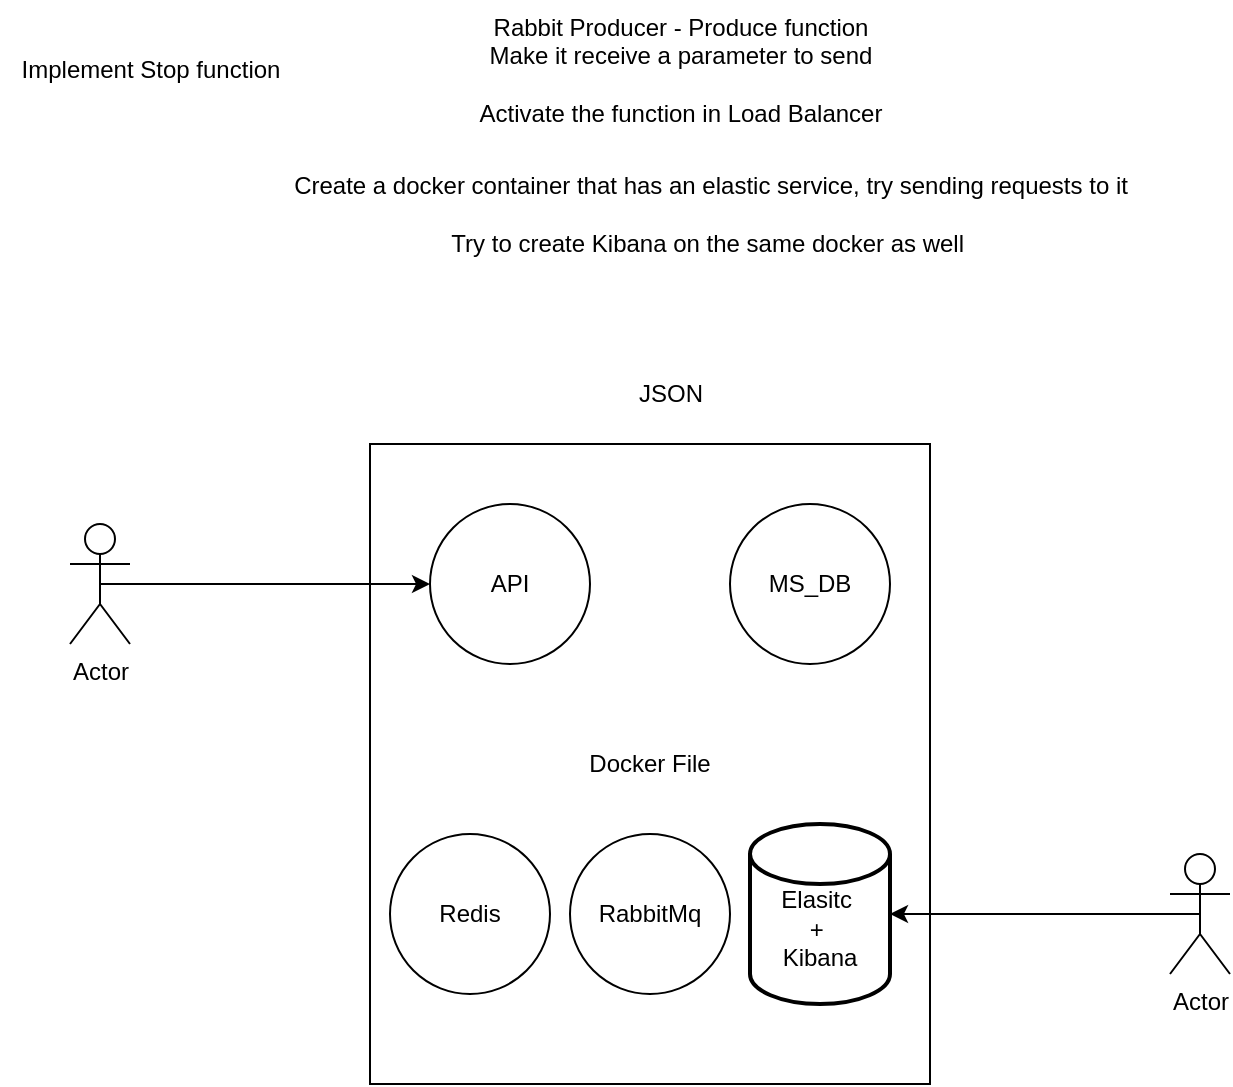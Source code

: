 <mxfile version="21.7.2" type="github" pages="8">
  <diagram id="xsvHOerj5issGatHpZT5" name="Workflow">
    <mxGraphModel dx="954" dy="517" grid="1" gridSize="10" guides="1" tooltips="1" connect="1" arrows="1" fold="1" page="1" pageScale="1" pageWidth="850" pageHeight="1100" math="0" shadow="0">
      <root>
        <mxCell id="0" />
        <mxCell id="1" parent="0" />
        <mxCell id="PLNEJdDWaDKpQb-ZOKgj-1" value="Implement Stop function" style="text;html=1;align=center;verticalAlign=middle;resizable=0;points=[];autosize=1;strokeColor=none;fillColor=none;" parent="1" vertex="1">
          <mxGeometry x="55" y="38" width="150" height="30" as="geometry" />
        </mxCell>
        <mxCell id="UiyyOWNBt2xxmdsC-k5m-1" value="Rabbit Producer - Produce function&lt;br&gt;Make it receive a parameter to send&lt;br&gt;&lt;br&gt;Activate the function in Load Balancer" style="text;html=1;align=center;verticalAlign=middle;resizable=0;points=[];autosize=1;strokeColor=none;fillColor=none;" parent="1" vertex="1">
          <mxGeometry x="285" y="18" width="220" height="70" as="geometry" />
        </mxCell>
        <mxCell id="UiyyOWNBt2xxmdsC-k5m-2" value="Create a docker container that has an elastic service, try sending requests to it&lt;br&gt;&lt;br&gt;Try to create Kibana on the same docker as well&amp;nbsp;" style="text;html=1;align=center;verticalAlign=middle;resizable=0;points=[];autosize=1;strokeColor=none;fillColor=none;" parent="1" vertex="1">
          <mxGeometry x="190" y="95" width="440" height="60" as="geometry" />
        </mxCell>
        <mxCell id="UiyyOWNBt2xxmdsC-k5m-3" value="Docker File" style="rounded=0;whiteSpace=wrap;html=1;" parent="1" vertex="1">
          <mxGeometry x="240" y="240" width="280" height="320" as="geometry" />
        </mxCell>
        <mxCell id="UiyyOWNBt2xxmdsC-k5m-4" value="API" style="ellipse;whiteSpace=wrap;html=1;aspect=fixed;" parent="1" vertex="1">
          <mxGeometry x="270" y="270" width="80" height="80" as="geometry" />
        </mxCell>
        <mxCell id="UiyyOWNBt2xxmdsC-k5m-5" value="MS_DB" style="ellipse;whiteSpace=wrap;html=1;" parent="1" vertex="1">
          <mxGeometry x="420" y="270" width="80" height="80" as="geometry" />
        </mxCell>
        <mxCell id="UiyyOWNBt2xxmdsC-k5m-6" value="Redis" style="ellipse;whiteSpace=wrap;html=1;aspect=fixed;" parent="1" vertex="1">
          <mxGeometry x="250" y="435" width="80" height="80" as="geometry" />
        </mxCell>
        <mxCell id="UiyyOWNBt2xxmdsC-k5m-7" value="RabbitMq" style="ellipse;whiteSpace=wrap;html=1;aspect=fixed;" parent="1" vertex="1">
          <mxGeometry x="340" y="435" width="80" height="80" as="geometry" />
        </mxCell>
        <mxCell id="UiyyOWNBt2xxmdsC-k5m-9" value="&lt;br&gt;Elasitc&amp;nbsp;&lt;br&gt;+&amp;nbsp;&lt;br&gt;Kibana" style="strokeWidth=2;html=1;shape=mxgraph.flowchart.database;whiteSpace=wrap;" parent="1" vertex="1">
          <mxGeometry x="430" y="430" width="70" height="90" as="geometry" />
        </mxCell>
        <mxCell id="UiyyOWNBt2xxmdsC-k5m-10" value="Actor" style="shape=umlActor;verticalLabelPosition=bottom;verticalAlign=top;html=1;outlineConnect=0;" parent="1" vertex="1">
          <mxGeometry x="90" y="280" width="30" height="60" as="geometry" />
        </mxCell>
        <mxCell id="UiyyOWNBt2xxmdsC-k5m-11" value="" style="endArrow=classic;html=1;rounded=0;entryX=0;entryY=0.5;entryDx=0;entryDy=0;" parent="1" target="UiyyOWNBt2xxmdsC-k5m-4" edge="1">
          <mxGeometry width="50" height="50" relative="1" as="geometry">
            <mxPoint x="105" y="310" as="sourcePoint" />
            <mxPoint x="450" y="330" as="targetPoint" />
          </mxGeometry>
        </mxCell>
        <mxCell id="UiyyOWNBt2xxmdsC-k5m-13" value="" style="endArrow=classic;html=1;rounded=0;entryX=1;entryY=0.5;entryDx=0;entryDy=0;entryPerimeter=0;exitX=0.5;exitY=0.5;exitDx=0;exitDy=0;exitPerimeter=0;" parent="1" source="UiyyOWNBt2xxmdsC-k5m-14" target="UiyyOWNBt2xxmdsC-k5m-9" edge="1">
          <mxGeometry width="50" height="50" relative="1" as="geometry">
            <mxPoint x="650" y="470" as="sourcePoint" />
            <mxPoint x="450" y="330" as="targetPoint" />
          </mxGeometry>
        </mxCell>
        <mxCell id="UiyyOWNBt2xxmdsC-k5m-14" value="Actor" style="shape=umlActor;verticalLabelPosition=bottom;verticalAlign=top;html=1;outlineConnect=0;" parent="1" vertex="1">
          <mxGeometry x="640" y="445" width="30" height="60" as="geometry" />
        </mxCell>
        <mxCell id="CS-IZmLpS_k18kX6BdnD-1" value="JSON" style="text;html=1;align=center;verticalAlign=middle;resizable=0;points=[];autosize=1;strokeColor=none;fillColor=none;" parent="1" vertex="1">
          <mxGeometry x="360" y="200" width="60" height="30" as="geometry" />
        </mxCell>
      </root>
    </mxGraphModel>
  </diagram>
  <diagram id="R2lEEEUBdFMjLlhIrx00" name="General Architecture">
    <mxGraphModel dx="954" dy="517" grid="1" gridSize="10" guides="1" tooltips="1" connect="1" arrows="1" fold="1" page="1" pageScale="1" pageWidth="850" pageHeight="1100" math="0" shadow="0" extFonts="Permanent Marker^https://fonts.googleapis.com/css?family=Permanent+Marker">
      <root>
        <mxCell id="0" />
        <mxCell id="1" parent="0" />
        <mxCell id="rQFfe7TnXv0fW4QJecJ0-2" value="" style="endArrow=classic;html=1;rounded=0;entryX=0.5;entryY=0;entryDx=0;entryDy=0;entryPerimeter=0;" parent="1" target="rQFfe7TnXv0fW4QJecJ0-56" edge="1">
          <mxGeometry width="50" height="50" relative="1" as="geometry">
            <mxPoint x="420" y="80" as="sourcePoint" />
            <mxPoint x="420" y="160" as="targetPoint" />
          </mxGeometry>
        </mxCell>
        <mxCell id="rQFfe7TnXv0fW4QJecJ0-3" value="Receive REST requests from user" style="text;html=1;align=center;verticalAlign=middle;resizable=0;points=[];autosize=1;strokeColor=none;fillColor=none;" parent="1" vertex="1">
          <mxGeometry x="315" y="50" width="210" height="30" as="geometry" />
        </mxCell>
        <mxCell id="rQFfe7TnXv0fW4QJecJ0-6" value="Using Redis Queue" style="rounded=0;whiteSpace=wrap;html=1;" parent="1" vertex="1">
          <mxGeometry x="120" y="400" width="120" height="60" as="geometry" />
        </mxCell>
        <mxCell id="rQFfe7TnXv0fW4QJecJ0-7" value="Using RabbitMQ" style="rounded=0;whiteSpace=wrap;html=1;" parent="1" vertex="1">
          <mxGeometry x="600" y="400" width="120" height="60" as="geometry" />
        </mxCell>
        <mxCell id="rQFfe7TnXv0fW4QJecJ0-11" value="" style="endArrow=classic;html=1;rounded=0;exitX=0.5;exitY=1;exitDx=0;exitDy=0;entryX=0.5;entryY=0;entryDx=0;entryDy=0;exitPerimeter=0;" parent="1" source="rQFfe7TnXv0fW4QJecJ0-56" target="rQFfe7TnXv0fW4QJecJ0-6" edge="1">
          <mxGeometry width="50" height="50" relative="1" as="geometry">
            <mxPoint x="420" y="270" as="sourcePoint" />
            <mxPoint x="210" y="130" as="targetPoint" />
          </mxGeometry>
        </mxCell>
        <mxCell id="rQFfe7TnXv0fW4QJecJ0-12" value="" style="endArrow=classic;html=1;rounded=0;exitX=0.5;exitY=1;exitDx=0;exitDy=0;entryX=0.5;entryY=0;entryDx=0;entryDy=0;exitPerimeter=0;" parent="1" source="rQFfe7TnXv0fW4QJecJ0-56" target="rQFfe7TnXv0fW4QJecJ0-7" edge="1">
          <mxGeometry width="50" height="50" relative="1" as="geometry">
            <mxPoint x="420" y="270" as="sourcePoint" />
            <mxPoint x="120" y="220" as="targetPoint" />
          </mxGeometry>
        </mxCell>
        <mxCell id="rQFfe7TnXv0fW4QJecJ0-18" value="Elastic" style="shape=cylinder3;whiteSpace=wrap;html=1;boundedLbl=1;backgroundOutline=1;size=15;" parent="1" vertex="1">
          <mxGeometry x="392.5" y="840" width="95" height="150" as="geometry" />
        </mxCell>
        <mxCell id="rQFfe7TnXv0fW4QJecJ0-45" value="" style="endArrow=classic;html=1;rounded=0;entryX=0.5;entryY=0;entryDx=0;entryDy=0;entryPerimeter=0;exitX=0.5;exitY=1;exitDx=0;exitDy=0;startArrow=none;" parent="1" source="rQFfe7TnXv0fW4QJecJ0-52" target="rQFfe7TnXv0fW4QJecJ0-18" edge="1">
          <mxGeometry width="50" height="50" relative="1" as="geometry">
            <mxPoint x="500" y="790" as="sourcePoint" />
            <mxPoint x="600" y="820" as="targetPoint" />
          </mxGeometry>
        </mxCell>
        <mxCell id="jcfnj_XTG3l9BFHldg0O-1" value="Using REST" style="edgeLabel;html=1;align=center;verticalAlign=middle;resizable=0;points=[];" vertex="1" connectable="0" parent="rQFfe7TnXv0fW4QJecJ0-45">
          <mxGeometry x="-0.023" y="2" relative="1" as="geometry">
            <mxPoint as="offset" />
          </mxGeometry>
        </mxCell>
        <mxCell id="rQFfe7TnXv0fW4QJecJ0-50" value="" style="endArrow=classic;html=1;rounded=0;exitX=0.5;exitY=1;exitDx=0;exitDy=0;entryX=0.5;entryY=0;entryDx=0;entryDy=0;" parent="1" source="rQFfe7TnXv0fW4QJecJ0-7" target="rQFfe7TnXv0fW4QJecJ0-52" edge="1">
          <mxGeometry width="50" height="50" relative="1" as="geometry">
            <mxPoint x="450" y="470" as="sourcePoint" />
            <mxPoint x="440" y="640" as="targetPoint" />
          </mxGeometry>
        </mxCell>
        <mxCell id="rQFfe7TnXv0fW4QJecJ0-51" value="" style="endArrow=classic;html=1;rounded=0;entryX=0.5;entryY=0;entryDx=0;entryDy=0;exitX=0.5;exitY=1;exitDx=0;exitDy=0;" parent="1" source="rQFfe7TnXv0fW4QJecJ0-6" target="rQFfe7TnXv0fW4QJecJ0-52" edge="1">
          <mxGeometry width="50" height="50" relative="1" as="geometry">
            <mxPoint x="320" y="470" as="sourcePoint" />
            <mxPoint x="440" y="640" as="targetPoint" />
          </mxGeometry>
        </mxCell>
        <mxCell id="rQFfe7TnXv0fW4QJecJ0-52" value="MS-DB&lt;br&gt;" style="ellipse;whiteSpace=wrap;html=1;aspect=fixed;" parent="1" vertex="1">
          <mxGeometry x="397.5" y="660" width="90" height="90" as="geometry" />
        </mxCell>
        <mxCell id="rQFfe7TnXv0fW4QJecJ0-56" value="" style="sketch=0;html=1;dashed=0;whitespace=wrap;fillColor=#2875E2;strokeColor=#ffffff;points=[[0.005,0.63,0],[0.1,0.2,0],[0.9,0.2,0],[0.5,0,0],[0.995,0.63,0],[0.72,0.99,0],[0.5,1,0],[0.28,0.99,0]];shape=mxgraph.kubernetes.icon;prIcon=api" parent="1" vertex="1">
          <mxGeometry x="380" y="175" width="80" height="80" as="geometry" />
        </mxCell>
      </root>
    </mxGraphModel>
  </diagram>
  <diagram id="cx9ELP2NZdnlZSR1v4LI" name="Services list">
    <mxGraphModel dx="954" dy="517" grid="1" gridSize="10" guides="1" tooltips="1" connect="1" arrows="1" fold="1" page="1" pageScale="1" pageWidth="827" pageHeight="1169" math="0" shadow="0">
      <root>
        <mxCell id="0" />
        <mxCell id="1" parent="0" />
        <mxCell id="m4BF-P6X6XQnN7LYEZRi-1" value="&lt;h1&gt;&lt;b&gt;&lt;u&gt;&lt;font style=&quot;font-size: 36px;&quot;&gt;Services:&lt;/font&gt;&lt;/u&gt;&lt;/b&gt;&lt;/h1&gt;&lt;font style=&quot;&quot; size=&quot;3&quot;&gt;1. Upload textual data&lt;br&gt;2. Search textual data&lt;br&gt;3. Secret Data Service (Vault Services)&lt;/font&gt;&lt;font style=&quot;&quot; size=&quot;3&quot;&gt;&lt;br&gt;4. Elastic log based system (Grafana / Kibana to present the data).&lt;/font&gt;&lt;font style=&quot;&quot; size=&quot;3&quot;&gt;&lt;br&gt;&lt;/font&gt;" style="text;html=1;align=center;verticalAlign=middle;resizable=0;points=[];autosize=1;strokeColor=none;fillColor=none;" parent="1" vertex="1">
          <mxGeometry x="200" y="95" width="500" height="170" as="geometry" />
        </mxCell>
        <mxCell id="2sryOC1a-27GbK4C8AxK-1" value="IElastic" style="ellipse;whiteSpace=wrap;html=1;" parent="1" vertex="1">
          <mxGeometry x="400" y="390" width="80" height="80" as="geometry" />
        </mxCell>
        <mxCell id="2sryOC1a-27GbK4C8AxK-2" value="CRUD" style="text;html=1;align=center;verticalAlign=middle;resizable=0;points=[];autosize=1;strokeColor=none;fillColor=none;" parent="1" vertex="1">
          <mxGeometry x="480" y="400" width="60" height="30" as="geometry" />
        </mxCell>
        <mxCell id="2sryOC1a-27GbK4C8AxK-3" value="Super Search" style="text;html=1;align=center;verticalAlign=middle;resizable=0;points=[];autosize=1;strokeColor=none;fillColor=none;" parent="1" vertex="1">
          <mxGeometry x="480" y="430" width="100" height="30" as="geometry" />
        </mxCell>
        <mxCell id="2sryOC1a-27GbK4C8AxK-5" value="Implements" style="endArrow=block;endSize=16;endFill=0;html=1;rounded=0;exitX=0.5;exitY=1;exitDx=0;exitDy=0;entryX=0.5;entryY=0;entryDx=0;entryDy=0;" parent="1" source="2sryOC1a-27GbK4C8AxK-1" target="2sryOC1a-27GbK4C8AxK-7" edge="1">
          <mxGeometry width="160" relative="1" as="geometry">
            <mxPoint x="330" y="430" as="sourcePoint" />
            <mxPoint x="440" y="550" as="targetPoint" />
          </mxGeometry>
        </mxCell>
        <mxCell id="2sryOC1a-27GbK4C8AxK-6" value="ILogger" style="ellipse;whiteSpace=wrap;html=1;" parent="1" vertex="1">
          <mxGeometry x="220" y="390" width="80" height="80" as="geometry" />
        </mxCell>
        <mxCell id="2sryOC1a-27GbK4C8AxK-7" value="ElasticService" style="ellipse;whiteSpace=wrap;html=1;" parent="1" vertex="1">
          <mxGeometry x="400" y="520" width="80" height="80" as="geometry" />
        </mxCell>
        <mxCell id="2sryOC1a-27GbK4C8AxK-10" value="LoggerElastic" style="ellipse;whiteSpace=wrap;html=1;" parent="1" vertex="1">
          <mxGeometry x="300" y="520" width="80" height="80" as="geometry" />
        </mxCell>
        <mxCell id="2sryOC1a-27GbK4C8AxK-11" value="Implements" style="endArrow=block;endSize=16;endFill=0;html=1;rounded=0;exitX=0.5;exitY=1;exitDx=0;exitDy=0;entryX=0.5;entryY=0;entryDx=0;entryDy=0;" parent="1" source="2sryOC1a-27GbK4C8AxK-1" target="2sryOC1a-27GbK4C8AxK-10" edge="1">
          <mxGeometry width="160" relative="1" as="geometry">
            <mxPoint x="450" y="480" as="sourcePoint" />
            <mxPoint x="450" y="530" as="targetPoint" />
          </mxGeometry>
        </mxCell>
        <mxCell id="2sryOC1a-27GbK4C8AxK-12" value="" style="endArrow=diamondThin;endFill=1;endSize=24;html=1;rounded=0;entryX=1;entryY=0.5;entryDx=0;entryDy=0;exitX=0;exitY=0.5;exitDx=0;exitDy=0;" parent="1" source="2sryOC1a-27GbK4C8AxK-1" target="2sryOC1a-27GbK4C8AxK-6" edge="1">
          <mxGeometry width="160" relative="1" as="geometry">
            <mxPoint x="330" y="430" as="sourcePoint" />
            <mxPoint x="490" y="430" as="targetPoint" />
          </mxGeometry>
        </mxCell>
      </root>
    </mxGraphModel>
  </diagram>
  <diagram id="iybOEvctmF7JJKe_ukz2" name="Flow add text data">
    <mxGraphModel dx="954" dy="554" grid="1" gridSize="10" guides="1" tooltips="1" connect="1" arrows="1" fold="1" page="1" pageScale="1" pageWidth="827" pageHeight="1169" math="0" shadow="0">
      <root>
        <mxCell id="0" />
        <mxCell id="1" parent="0" />
        <mxCell id="xfa4p78PV_mS-xUZAH7j-1" value="" style="shape=actor;whiteSpace=wrap;html=1;fontSize=14;" parent="1" vertex="1">
          <mxGeometry x="379.5" y="50" width="40" height="90" as="geometry" />
        </mxCell>
        <mxCell id="xfa4p78PV_mS-xUZAH7j-3" value="API" style="ellipse;whiteSpace=wrap;html=1;fontSize=14;" parent="1" vertex="1">
          <mxGeometry x="369" y="450" width="90" height="80" as="geometry" />
        </mxCell>
        <mxCell id="xfa4p78PV_mS-xUZAH7j-5" value="" style="endArrow=classic;html=1;rounded=0;fontSize=14;exitX=0.5;exitY=1;exitDx=0;exitDy=0;entryX=0.5;entryY=0;entryDx=0;entryDy=0;" parent="1" source="xfa4p78PV_mS-xUZAH7j-3" target="ckJ2nBFqYT7CHcgLm9rw-30" edge="1">
          <mxGeometry width="50" height="50" relative="1" as="geometry">
            <mxPoint x="884" y="645" as="sourcePoint" />
            <mxPoint x="414" y="600" as="targetPoint" />
          </mxGeometry>
        </mxCell>
        <mxCell id="LsdhIaO7eievEGYzSqau-1" value="POST" style="text;html=1;align=center;verticalAlign=middle;resizable=0;points=[];autosize=1;strokeColor=#6c8ebf;fillColor=#dae8fc;fontSize=14;" parent="1" vertex="1">
          <mxGeometry x="369.5" y="10" width="60" height="30" as="geometry" />
        </mxCell>
        <mxCell id="ckJ2nBFqYT7CHcgLm9rw-1" value="Using Redis Queue" style="rounded=0;whiteSpace=wrap;html=1;" parent="1" vertex="1">
          <mxGeometry x="29" y="800" width="120" height="60" as="geometry" />
        </mxCell>
        <mxCell id="ckJ2nBFqYT7CHcgLm9rw-2" value="Using RabbitMQ" style="rounded=0;whiteSpace=wrap;html=1;" parent="1" vertex="1">
          <mxGeometry x="159" y="800" width="120" height="60" as="geometry" />
        </mxCell>
        <mxCell id="ckJ2nBFqYT7CHcgLm9rw-3" value="Using Kafka" style="rounded=0;whiteSpace=wrap;html=1;" parent="1" vertex="1">
          <mxGeometry x="289" y="800" width="120" height="60" as="geometry" />
        </mxCell>
        <mxCell id="ckJ2nBFqYT7CHcgLm9rw-4" value="Using gRPC" style="rounded=0;whiteSpace=wrap;html=1;" parent="1" vertex="1">
          <mxGeometry x="419" y="800" width="120" height="60" as="geometry" />
        </mxCell>
        <mxCell id="ckJ2nBFqYT7CHcgLm9rw-5" value="Using SFTP server" style="rounded=0;whiteSpace=wrap;html=1;" parent="1" vertex="1">
          <mxGeometry x="549" y="800" width="120" height="60" as="geometry" />
        </mxCell>
        <mxCell id="ckJ2nBFqYT7CHcgLm9rw-6" value="Using TCP Server" style="rounded=0;whiteSpace=wrap;html=1;" parent="1" vertex="1">
          <mxGeometry x="679" y="800" width="120" height="60" as="geometry" />
        </mxCell>
        <mxCell id="ckJ2nBFqYT7CHcgLm9rw-14" value="Add data according to:&lt;br&gt;json (body), xml(body),&amp;nbsp; docx (file)" style="rounded=0;whiteSpace=wrap;html=1;fontSize=14;" parent="1" vertex="1">
          <mxGeometry x="284.5" y="140" width="230" height="50" as="geometry" />
        </mxCell>
        <mxCell id="ckJ2nBFqYT7CHcgLm9rw-15" value="" style="endArrow=classic;html=1;rounded=0;fontSize=14;exitX=0.5;exitY=1;exitDx=0;exitDy=0;entryX=0.5;entryY=0;entryDx=0;entryDy=0;" parent="1" source="ckJ2nBFqYT7CHcgLm9rw-14" target="ckJ2nBFqYT7CHcgLm9rw-20" edge="1">
          <mxGeometry width="50" height="50" relative="1" as="geometry">
            <mxPoint x="185" y="210" as="sourcePoint" />
            <mxPoint x="240" y="360" as="targetPoint" />
          </mxGeometry>
        </mxCell>
        <mxCell id="ckJ2nBFqYT7CHcgLm9rw-16" value="" style="endArrow=classic;html=1;rounded=0;fontSize=14;exitX=0.5;exitY=1;exitDx=0;exitDy=0;entryX=0.5;entryY=0;entryDx=0;entryDy=0;" parent="1" source="ckJ2nBFqYT7CHcgLm9rw-14" target="ckJ2nBFqYT7CHcgLm9rw-23" edge="1">
          <mxGeometry width="50" height="50" relative="1" as="geometry">
            <mxPoint x="365" y="180" as="sourcePoint" />
            <mxPoint x="360" y="270" as="targetPoint" />
          </mxGeometry>
        </mxCell>
        <mxCell id="ckJ2nBFqYT7CHcgLm9rw-17" value="" style="endArrow=classic;html=1;rounded=0;fontSize=14;exitX=0.5;exitY=1;exitDx=0;exitDy=0;entryX=0.5;entryY=0;entryDx=0;entryDy=0;" parent="1" source="ckJ2nBFqYT7CHcgLm9rw-14" target="ckJ2nBFqYT7CHcgLm9rw-24" edge="1">
          <mxGeometry width="50" height="50" relative="1" as="geometry">
            <mxPoint x="375" y="180" as="sourcePoint" />
            <mxPoint x="465" y="230" as="targetPoint" />
          </mxGeometry>
        </mxCell>
        <mxCell id="ckJ2nBFqYT7CHcgLm9rw-20" value="json url:&lt;br&gt;:3000/add-data/json&lt;br&gt;&lt;br&gt;{&quot;title&quot;:&quot;title_of_data&quot;,&lt;br&gt;&quot;text&quot;:&quot;text_of_data&quot;&lt;br&gt;&amp;lt;author&amp;gt;OPTIONAL&amp;lt;/author&amp;gt;}" style="rounded=0;whiteSpace=wrap;html=1;fontSize=14;" parent="1" vertex="1">
          <mxGeometry x="100" y="245" width="199" height="160" as="geometry" />
        </mxCell>
        <mxCell id="ckJ2nBFqYT7CHcgLm9rw-23" value="xml url:&lt;br&gt;:3000/add-data/xml&lt;br&gt;&lt;br&gt;&amp;lt;payload&amp;gt;&lt;br&gt;&amp;lt;title&amp;gt;&quot;title_of_data&amp;lt;/title&amp;gt;&lt;br&gt;&amp;lt;text&amp;gt;text_of_data&amp;lt;/text&amp;gt;&lt;br&gt;&amp;lt;author&amp;gt;OPTIONAL&amp;lt;/author&amp;gt;&lt;br&gt;&lt;br&gt;&amp;lt;/payload&amp;gt;" style="rounded=0;whiteSpace=wrap;html=1;fontSize=14;" parent="1" vertex="1">
          <mxGeometry x="324.5" y="245" width="179" height="160" as="geometry" />
        </mxCell>
        <mxCell id="ckJ2nBFqYT7CHcgLm9rw-24" value="docx url:&lt;br&gt;:3000/add-file/docx&lt;br&gt;&lt;br&gt;title.docx - title will be the file name&lt;br&gt;text - everything inside the file" style="rounded=0;whiteSpace=wrap;html=1;fontSize=14;" parent="1" vertex="1">
          <mxGeometry x="590" y="240" width="170" height="165" as="geometry" />
        </mxCell>
        <mxCell id="ckJ2nBFqYT7CHcgLm9rw-25" value="" style="endArrow=classic;html=1;rounded=0;fontSize=14;entryX=0.5;entryY=0;entryDx=0;entryDy=0;exitX=0.5;exitY=1;exitDx=0;exitDy=0;" parent="1" source="ckJ2nBFqYT7CHcgLm9rw-20" target="xfa4p78PV_mS-xUZAH7j-3" edge="1">
          <mxGeometry width="50" height="50" relative="1" as="geometry">
            <mxPoint x="450" y="510" as="sourcePoint" />
            <mxPoint x="500" y="460" as="targetPoint" />
          </mxGeometry>
        </mxCell>
        <mxCell id="ckJ2nBFqYT7CHcgLm9rw-26" value="" style="endArrow=classic;html=1;rounded=0;fontSize=14;entryX=0.5;entryY=0;entryDx=0;entryDy=0;exitX=0.5;exitY=1;exitDx=0;exitDy=0;" parent="1" source="ckJ2nBFqYT7CHcgLm9rw-23" target="xfa4p78PV_mS-xUZAH7j-3" edge="1">
          <mxGeometry width="50" height="50" relative="1" as="geometry">
            <mxPoint x="229.5" y="415" as="sourcePoint" />
            <mxPoint x="424" y="445" as="targetPoint" />
          </mxGeometry>
        </mxCell>
        <mxCell id="ckJ2nBFqYT7CHcgLm9rw-27" value="" style="endArrow=classic;html=1;rounded=0;fontSize=14;exitX=0.5;exitY=1;exitDx=0;exitDy=0;entryX=0.5;entryY=0;entryDx=0;entryDy=0;" parent="1" source="ckJ2nBFqYT7CHcgLm9rw-24" target="xfa4p78PV_mS-xUZAH7j-3" edge="1">
          <mxGeometry width="50" height="50" relative="1" as="geometry">
            <mxPoint x="409.5" y="415" as="sourcePoint" />
            <mxPoint x="410" y="460" as="targetPoint" />
          </mxGeometry>
        </mxCell>
        <mxCell id="ckJ2nBFqYT7CHcgLm9rw-30" value="Normalize data&amp;nbsp;&lt;br&gt;(for example: xml -&amp;gt; json)&lt;br&gt;&lt;br&gt;{&quot;id&quot;:&quot;id&quot;,&quot;title&quot;:&quot;title&quot;,&quot;text&quot;:&quot;text&quot;,&quot;date&quot;:&quot;date&quot;,&quot;author&quot;:&quot;ip / the name that was received before&quot;" style="rounded=1;whiteSpace=wrap;html=1;fontSize=14;" parent="1" vertex="1">
          <mxGeometry x="192.62" y="560" width="442.75" height="85" as="geometry" />
        </mxCell>
        <mxCell id="ckJ2nBFqYT7CHcgLm9rw-31" value="" style="endArrow=classic;html=1;rounded=0;fontSize=14;entryX=0.5;entryY=0;entryDx=0;entryDy=0;exitX=0.5;exitY=1;exitDx=0;exitDy=0;" parent="1" source="ckJ2nBFqYT7CHcgLm9rw-30" target="ckJ2nBFqYT7CHcgLm9rw-1" edge="1">
          <mxGeometry width="50" height="50" relative="1" as="geometry">
            <mxPoint x="450" y="750" as="sourcePoint" />
            <mxPoint x="500" y="700" as="targetPoint" />
          </mxGeometry>
        </mxCell>
        <mxCell id="ckJ2nBFqYT7CHcgLm9rw-32" value="" style="endArrow=classic;html=1;rounded=0;fontSize=14;entryX=0.5;entryY=0;entryDx=0;entryDy=0;exitX=0.5;exitY=1;exitDx=0;exitDy=0;" parent="1" source="ckJ2nBFqYT7CHcgLm9rw-30" target="ckJ2nBFqYT7CHcgLm9rw-2" edge="1">
          <mxGeometry width="50" height="50" relative="1" as="geometry">
            <mxPoint x="423.995" y="655" as="sourcePoint" />
            <mxPoint x="99" y="710" as="targetPoint" />
          </mxGeometry>
        </mxCell>
        <mxCell id="ckJ2nBFqYT7CHcgLm9rw-33" value="" style="endArrow=classic;html=1;rounded=0;fontSize=14;entryX=0.5;entryY=0;entryDx=0;entryDy=0;exitX=0.5;exitY=1;exitDx=0;exitDy=0;" parent="1" source="ckJ2nBFqYT7CHcgLm9rw-30" target="ckJ2nBFqYT7CHcgLm9rw-3" edge="1">
          <mxGeometry width="50" height="50" relative="1" as="geometry">
            <mxPoint x="423.995" y="655" as="sourcePoint" />
            <mxPoint x="229" y="710" as="targetPoint" />
          </mxGeometry>
        </mxCell>
        <mxCell id="ckJ2nBFqYT7CHcgLm9rw-34" value="" style="endArrow=classic;html=1;rounded=0;fontSize=14;entryX=0.5;entryY=0;entryDx=0;entryDy=0;exitX=0.5;exitY=1;exitDx=0;exitDy=0;" parent="1" source="ckJ2nBFqYT7CHcgLm9rw-30" target="ckJ2nBFqYT7CHcgLm9rw-4" edge="1">
          <mxGeometry width="50" height="50" relative="1" as="geometry">
            <mxPoint x="423.995" y="655" as="sourcePoint" />
            <mxPoint x="359" y="710" as="targetPoint" />
          </mxGeometry>
        </mxCell>
        <mxCell id="ckJ2nBFqYT7CHcgLm9rw-35" value="" style="endArrow=classic;html=1;rounded=0;fontSize=14;entryX=0.5;entryY=0;entryDx=0;entryDy=0;exitX=0.5;exitY=1;exitDx=0;exitDy=0;" parent="1" source="ckJ2nBFqYT7CHcgLm9rw-30" target="ckJ2nBFqYT7CHcgLm9rw-5" edge="1">
          <mxGeometry width="50" height="50" relative="1" as="geometry">
            <mxPoint x="423.995" y="655" as="sourcePoint" />
            <mxPoint x="489" y="710" as="targetPoint" />
          </mxGeometry>
        </mxCell>
        <mxCell id="ckJ2nBFqYT7CHcgLm9rw-36" value="" style="endArrow=classic;html=1;rounded=0;fontSize=14;entryX=0.5;entryY=0;entryDx=0;entryDy=0;exitX=0.5;exitY=1;exitDx=0;exitDy=0;" parent="1" source="ckJ2nBFqYT7CHcgLm9rw-30" target="ckJ2nBFqYT7CHcgLm9rw-6" edge="1">
          <mxGeometry width="50" height="50" relative="1" as="geometry">
            <mxPoint x="423.995" y="655" as="sourcePoint" />
            <mxPoint x="619" y="710" as="targetPoint" />
          </mxGeometry>
        </mxCell>
        <mxCell id="ckJ2nBFqYT7CHcgLm9rw-37" value="Load balancing: Random (ATM) later on might implement (RR / balance / size ...)&amp;nbsp;&amp;nbsp;" style="endArrow=none;html=1;rounded=0;fontSize=14;" parent="1" edge="1">
          <mxGeometry width="50" height="50" relative="1" as="geometry">
            <mxPoint x="80" y="720" as="sourcePoint" />
            <mxPoint x="760" y="720" as="targetPoint" />
          </mxGeometry>
        </mxCell>
        <mxCell id="ckJ2nBFqYT7CHcgLm9rw-38" value="ms-db" style="ellipse;whiteSpace=wrap;html=1;fontSize=14;" parent="1" vertex="1">
          <mxGeometry x="390" y="930" width="90" height="80" as="geometry" />
        </mxCell>
        <mxCell id="ckJ2nBFqYT7CHcgLm9rw-39" value="" style="endArrow=classic;html=1;rounded=0;fontSize=14;exitX=0.5;exitY=1;exitDx=0;exitDy=0;entryX=0.5;entryY=0;entryDx=0;entryDy=0;entryPerimeter=0;" parent="1" source="ckJ2nBFqYT7CHcgLm9rw-38" target="BY3z2VM2IYgckpkSLGnl-1" edge="1">
          <mxGeometry width="50" height="50" relative="1" as="geometry">
            <mxPoint x="460.5" y="850" as="sourcePoint" />
            <mxPoint x="435.5" y="1020" as="targetPoint" />
          </mxGeometry>
        </mxCell>
        <mxCell id="BY3z2VM2IYgckpkSLGnl-1" value="Elastic" style="shape=cylinder3;whiteSpace=wrap;html=1;boundedLbl=1;backgroundOutline=1;size=15;" parent="1" vertex="1">
          <mxGeometry x="405" y="1070" width="60" height="80" as="geometry" />
        </mxCell>
        <mxCell id="BY3z2VM2IYgckpkSLGnl-2" value="rest" style="text;html=1;align=center;verticalAlign=middle;resizable=0;points=[];autosize=1;strokeColor=none;fillColor=none;fontSize=14;" parent="1" vertex="1">
          <mxGeometry x="453.5" y="1000" width="50" height="30" as="geometry" />
        </mxCell>
        <mxCell id="BY3z2VM2IYgckpkSLGnl-3" value="" style="endArrow=classic;html=1;rounded=0;fontSize=14;entryX=0;entryY=0.5;entryDx=0;entryDy=0;exitX=0.5;exitY=1;exitDx=0;exitDy=0;" parent="1" source="ckJ2nBFqYT7CHcgLm9rw-1" target="ckJ2nBFqYT7CHcgLm9rw-38" edge="1">
          <mxGeometry width="50" height="50" relative="1" as="geometry">
            <mxPoint x="450" y="950" as="sourcePoint" />
            <mxPoint x="500" y="900" as="targetPoint" />
          </mxGeometry>
        </mxCell>
        <mxCell id="TO9IUZlQYuUeLtzHmL3I-1" value="" style="endArrow=classic;html=1;rounded=0;fontSize=14;entryX=0;entryY=0.5;entryDx=0;entryDy=0;exitX=0.5;exitY=1;exitDx=0;exitDy=0;" parent="1" source="ckJ2nBFqYT7CHcgLm9rw-2" target="ckJ2nBFqYT7CHcgLm9rw-38" edge="1">
          <mxGeometry width="50" height="50" relative="1" as="geometry">
            <mxPoint x="99" y="870" as="sourcePoint" />
            <mxPoint x="400" y="980" as="targetPoint" />
          </mxGeometry>
        </mxCell>
      </root>
    </mxGraphModel>
  </diagram>
  <diagram id="fQLXhOJWeCZmgLwnc9Ld" name="Flow search data">
    <mxGraphModel dx="954" dy="554" grid="1" gridSize="10" guides="1" tooltips="1" connect="1" arrows="1" fold="1" page="1" pageScale="1" pageWidth="827" pageHeight="1169" math="0" shadow="0">
      <root>
        <mxCell id="0" />
        <mxCell id="1" parent="0" />
      </root>
    </mxGraphModel>
  </diagram>
  <diagram id="ACP83E2s5DXJ-F97wHSU" name="Flow register vault">
    <mxGraphModel dx="954" dy="554" grid="1" gridSize="10" guides="1" tooltips="1" connect="1" arrows="1" fold="1" page="1" pageScale="1" pageWidth="827" pageHeight="1169" math="0" shadow="0">
      <root>
        <mxCell id="0" />
        <mxCell id="1" parent="0" />
        <mxCell id="dAMGChHZDEyiXQ4n3zta-1" value="How is a user able to access to Vault" style="text;html=1;align=center;verticalAlign=middle;resizable=0;points=[];autosize=1;strokeColor=none;fillColor=none;fontSize=36;" parent="1" vertex="1">
          <mxGeometry x="120" y="40" width="610" height="60" as="geometry" />
        </mxCell>
      </root>
    </mxGraphModel>
  </diagram>
  <diagram id="6RlsAQ8_9UGA3f6lqKvX" name="Flow CRUD for vault">
    <mxGraphModel dx="954" dy="554" grid="1" gridSize="10" guides="1" tooltips="1" connect="1" arrows="1" fold="1" page="1" pageScale="1" pageWidth="827" pageHeight="1169" math="0" shadow="0">
      <root>
        <mxCell id="0" />
        <mxCell id="1" parent="0" />
      </root>
    </mxGraphModel>
  </diagram>
  <diagram id="8sK6OGT1Tw6818X_4W7o" name="Flow logs">
    <mxGraphModel dx="1434" dy="676" grid="1" gridSize="10" guides="1" tooltips="1" connect="1" arrows="1" fold="1" page="1" pageScale="1" pageWidth="827" pageHeight="1169" math="0" shadow="0">
      <root>
        <mxCell id="0" />
        <mxCell id="1" parent="0" />
        <mxCell id="AcGySdw3QlrmuNLdnnd3-1" value="A log will be written&lt;br&gt;&lt;font size=&quot;3&quot;&gt;and this page will explain how to we enable a kibana / grafana to get our logs?&lt;/font&gt;" style="text;html=1;align=center;verticalAlign=middle;resizable=0;points=[];autosize=1;strokeColor=none;fillColor=none;fontSize=36;" parent="1" vertex="1">
          <mxGeometry x="124" y="40" width="580" height="100" as="geometry" />
        </mxCell>
      </root>
    </mxGraphModel>
  </diagram>
</mxfile>
